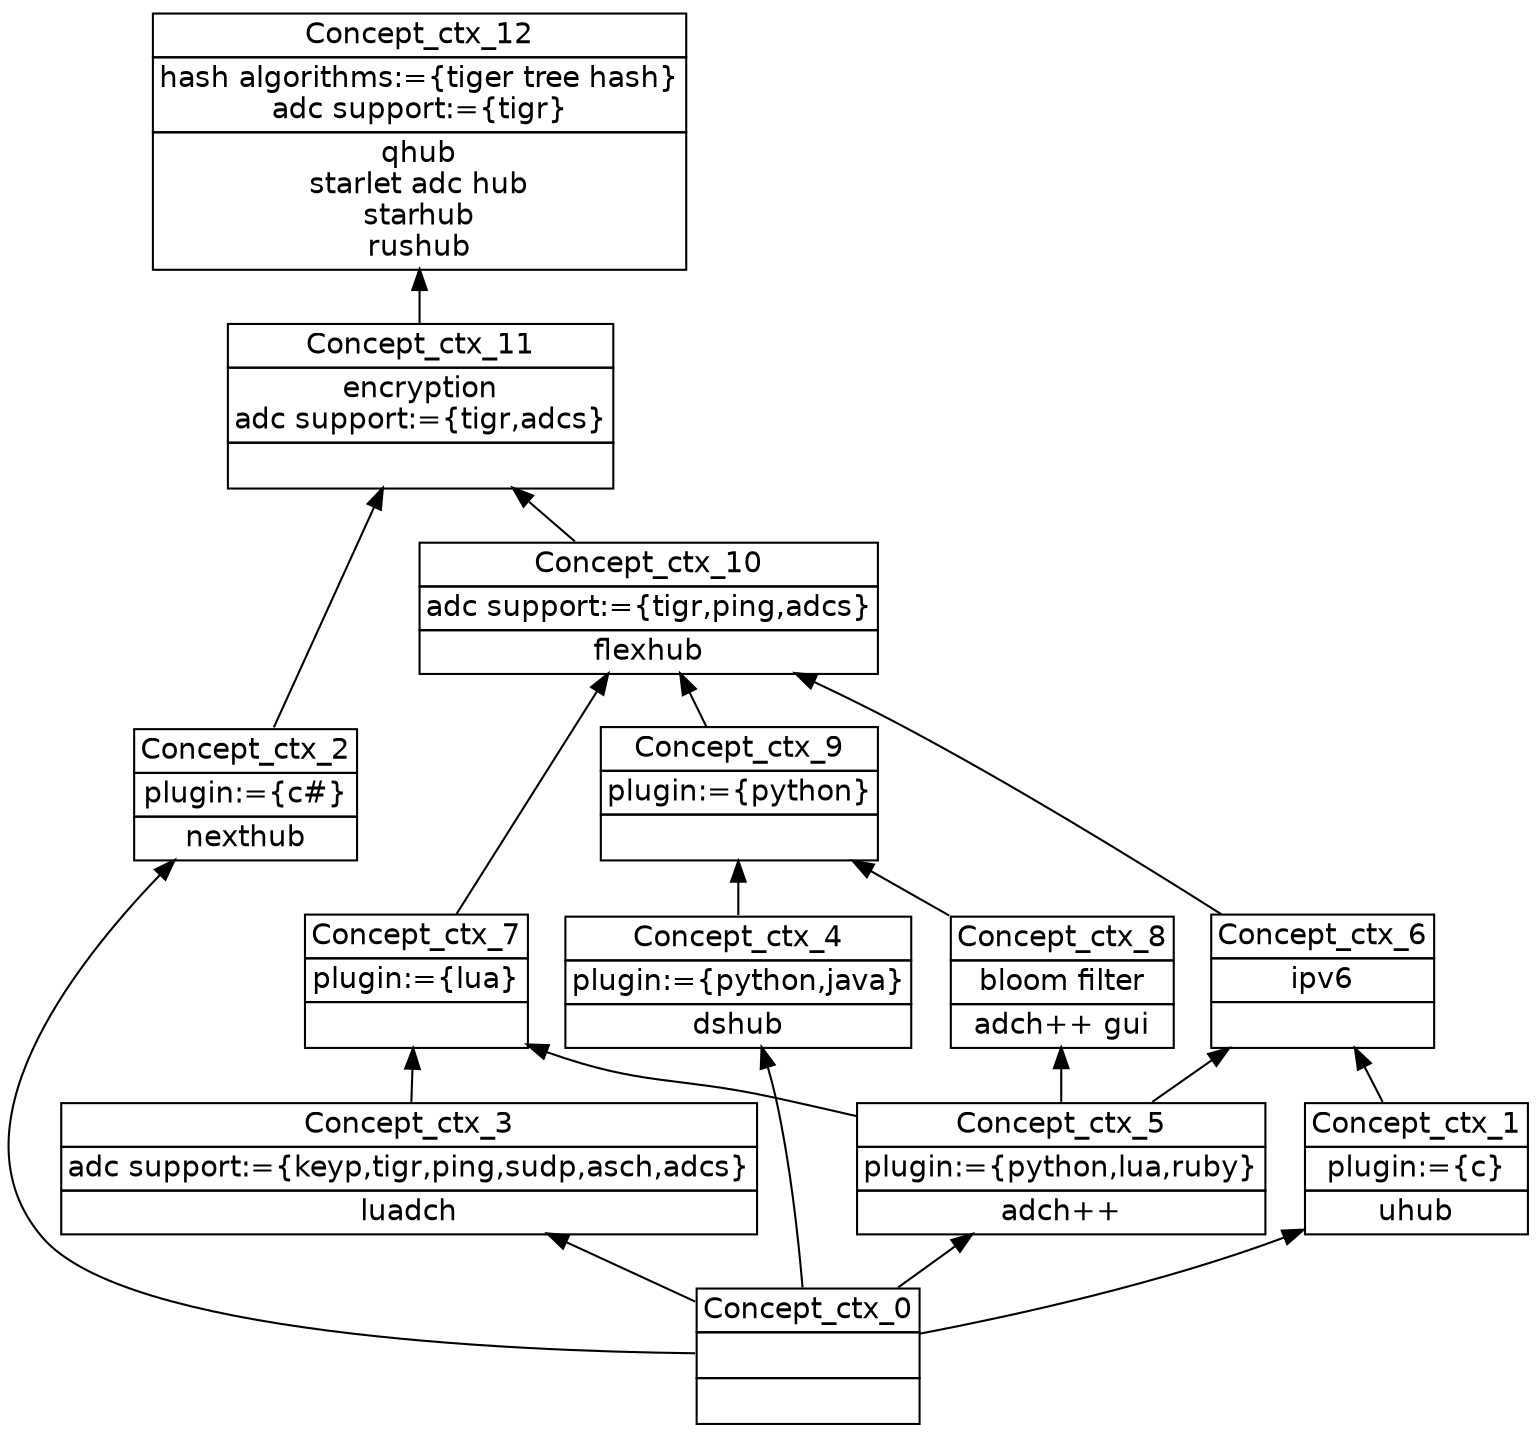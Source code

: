 digraph G { 
	rankdir=BT;
	margin=0;
	node [margin="0.03,0.03",fontname="DejaVu Sans"];
	ranksep=0.3;
	nodesep=0.2;
//graph[label="name:ctx,concept number:13,object number:11,attribute number:14"
0 [shape=none,label=<<table border="0" cellborder="1" cellspacing="0" port="p"><tr><td>Concept_ctx_12</td></tr><tr><td>hash algorithms:={tiger tree hash}<br/>adc support:={tigr}<br/></td></tr><tr><td>qhub<br/>starlet adc hub<br/>starhub<br/>rushub<br/></td></tr></table>>];
1 [shape=none,label=<<table border="0" cellborder="1" cellspacing="0" port="p"><tr><td>Concept_ctx_11</td></tr><tr><td>encryption<br/>adc support:={tigr,adcs}<br/></td></tr><tr><td><br/></td></tr></table>>];
2 [shape=none,label=<<table border="0" cellborder="1" cellspacing="0" port="p"><tr><td>Concept_ctx_6</td></tr><tr><td>ipv6<br/></td></tr><tr><td><br/></td></tr></table>>];
3 [shape=none,label=<<table border="0" cellborder="1" cellspacing="0" port="p"><tr><td>Concept_ctx_0</td></tr><tr><td><br/></td></tr><tr><td><br/></td></tr></table>>];
4 [shape=none,label=<<table border="0" cellborder="1" cellspacing="0" port="p"><tr><td>Concept_ctx_2</td></tr><tr><td>plugin:={c#}<br/></td></tr><tr><td>nexthub<br/></td></tr></table>>];
5 [shape=none,label=<<table border="0" cellborder="1" cellspacing="0" port="p"><tr><td>Concept_ctx_5</td></tr><tr><td>plugin:={python,lua,ruby}<br/></td></tr><tr><td>adch++<br/></td></tr></table>>];
6 [shape=none,label=<<table border="0" cellborder="1" cellspacing="0" port="p"><tr><td>Concept_ctx_9</td></tr><tr><td>plugin:={python}<br/></td></tr><tr><td><br/></td></tr></table>>];
7 [shape=none,label=<<table border="0" cellborder="1" cellspacing="0" port="p"><tr><td>Concept_ctx_1</td></tr><tr><td>plugin:={c}<br/></td></tr><tr><td>uhub<br/></td></tr></table>>];
8 [shape=none,label=<<table border="0" cellborder="1" cellspacing="0" port="p"><tr><td>Concept_ctx_7</td></tr><tr><td>plugin:={lua}<br/></td></tr><tr><td><br/></td></tr></table>>];
9 [shape=none,label=<<table border="0" cellborder="1" cellspacing="0" port="p"><tr><td>Concept_ctx_4</td></tr><tr><td>plugin:={python,java}<br/></td></tr><tr><td>dshub<br/></td></tr></table>>];
10 [shape=none,label=<<table border="0" cellborder="1" cellspacing="0" port="p"><tr><td>Concept_ctx_8</td></tr><tr><td>bloom filter<br/></td></tr><tr><td>adch++ gui<br/></td></tr></table>>];
11 [shape=none,label=<<table border="0" cellborder="1" cellspacing="0" port="p"><tr><td>Concept_ctx_10</td></tr><tr><td>adc support:={tigr,ping,adcs}<br/></td></tr><tr><td>flexhub<br/></td></tr></table>>];
12 [shape=none,label=<<table border="0" cellborder="1" cellspacing="0" port="p"><tr><td>Concept_ctx_3</td></tr><tr><td>adc support:={keyp,tigr,ping,sudp,asch,adcs}<br/></td></tr><tr><td>luadch<br/></td></tr></table>>];
	1:p -> 0:p
	4:p -> 1:p
	11:p -> 1:p
	5:p -> 2:p
	7:p -> 2:p
	3:p -> 4:p
	3:p -> 5:p
	10:p -> 6:p
	9:p -> 6:p
	3:p -> 7:p
	5:p -> 8:p
	12:p -> 8:p
	3:p -> 9:p
	5:p -> 10:p
	2:p -> 11:p
	8:p -> 11:p
	6:p -> 11:p
	3:p -> 12:p
}
